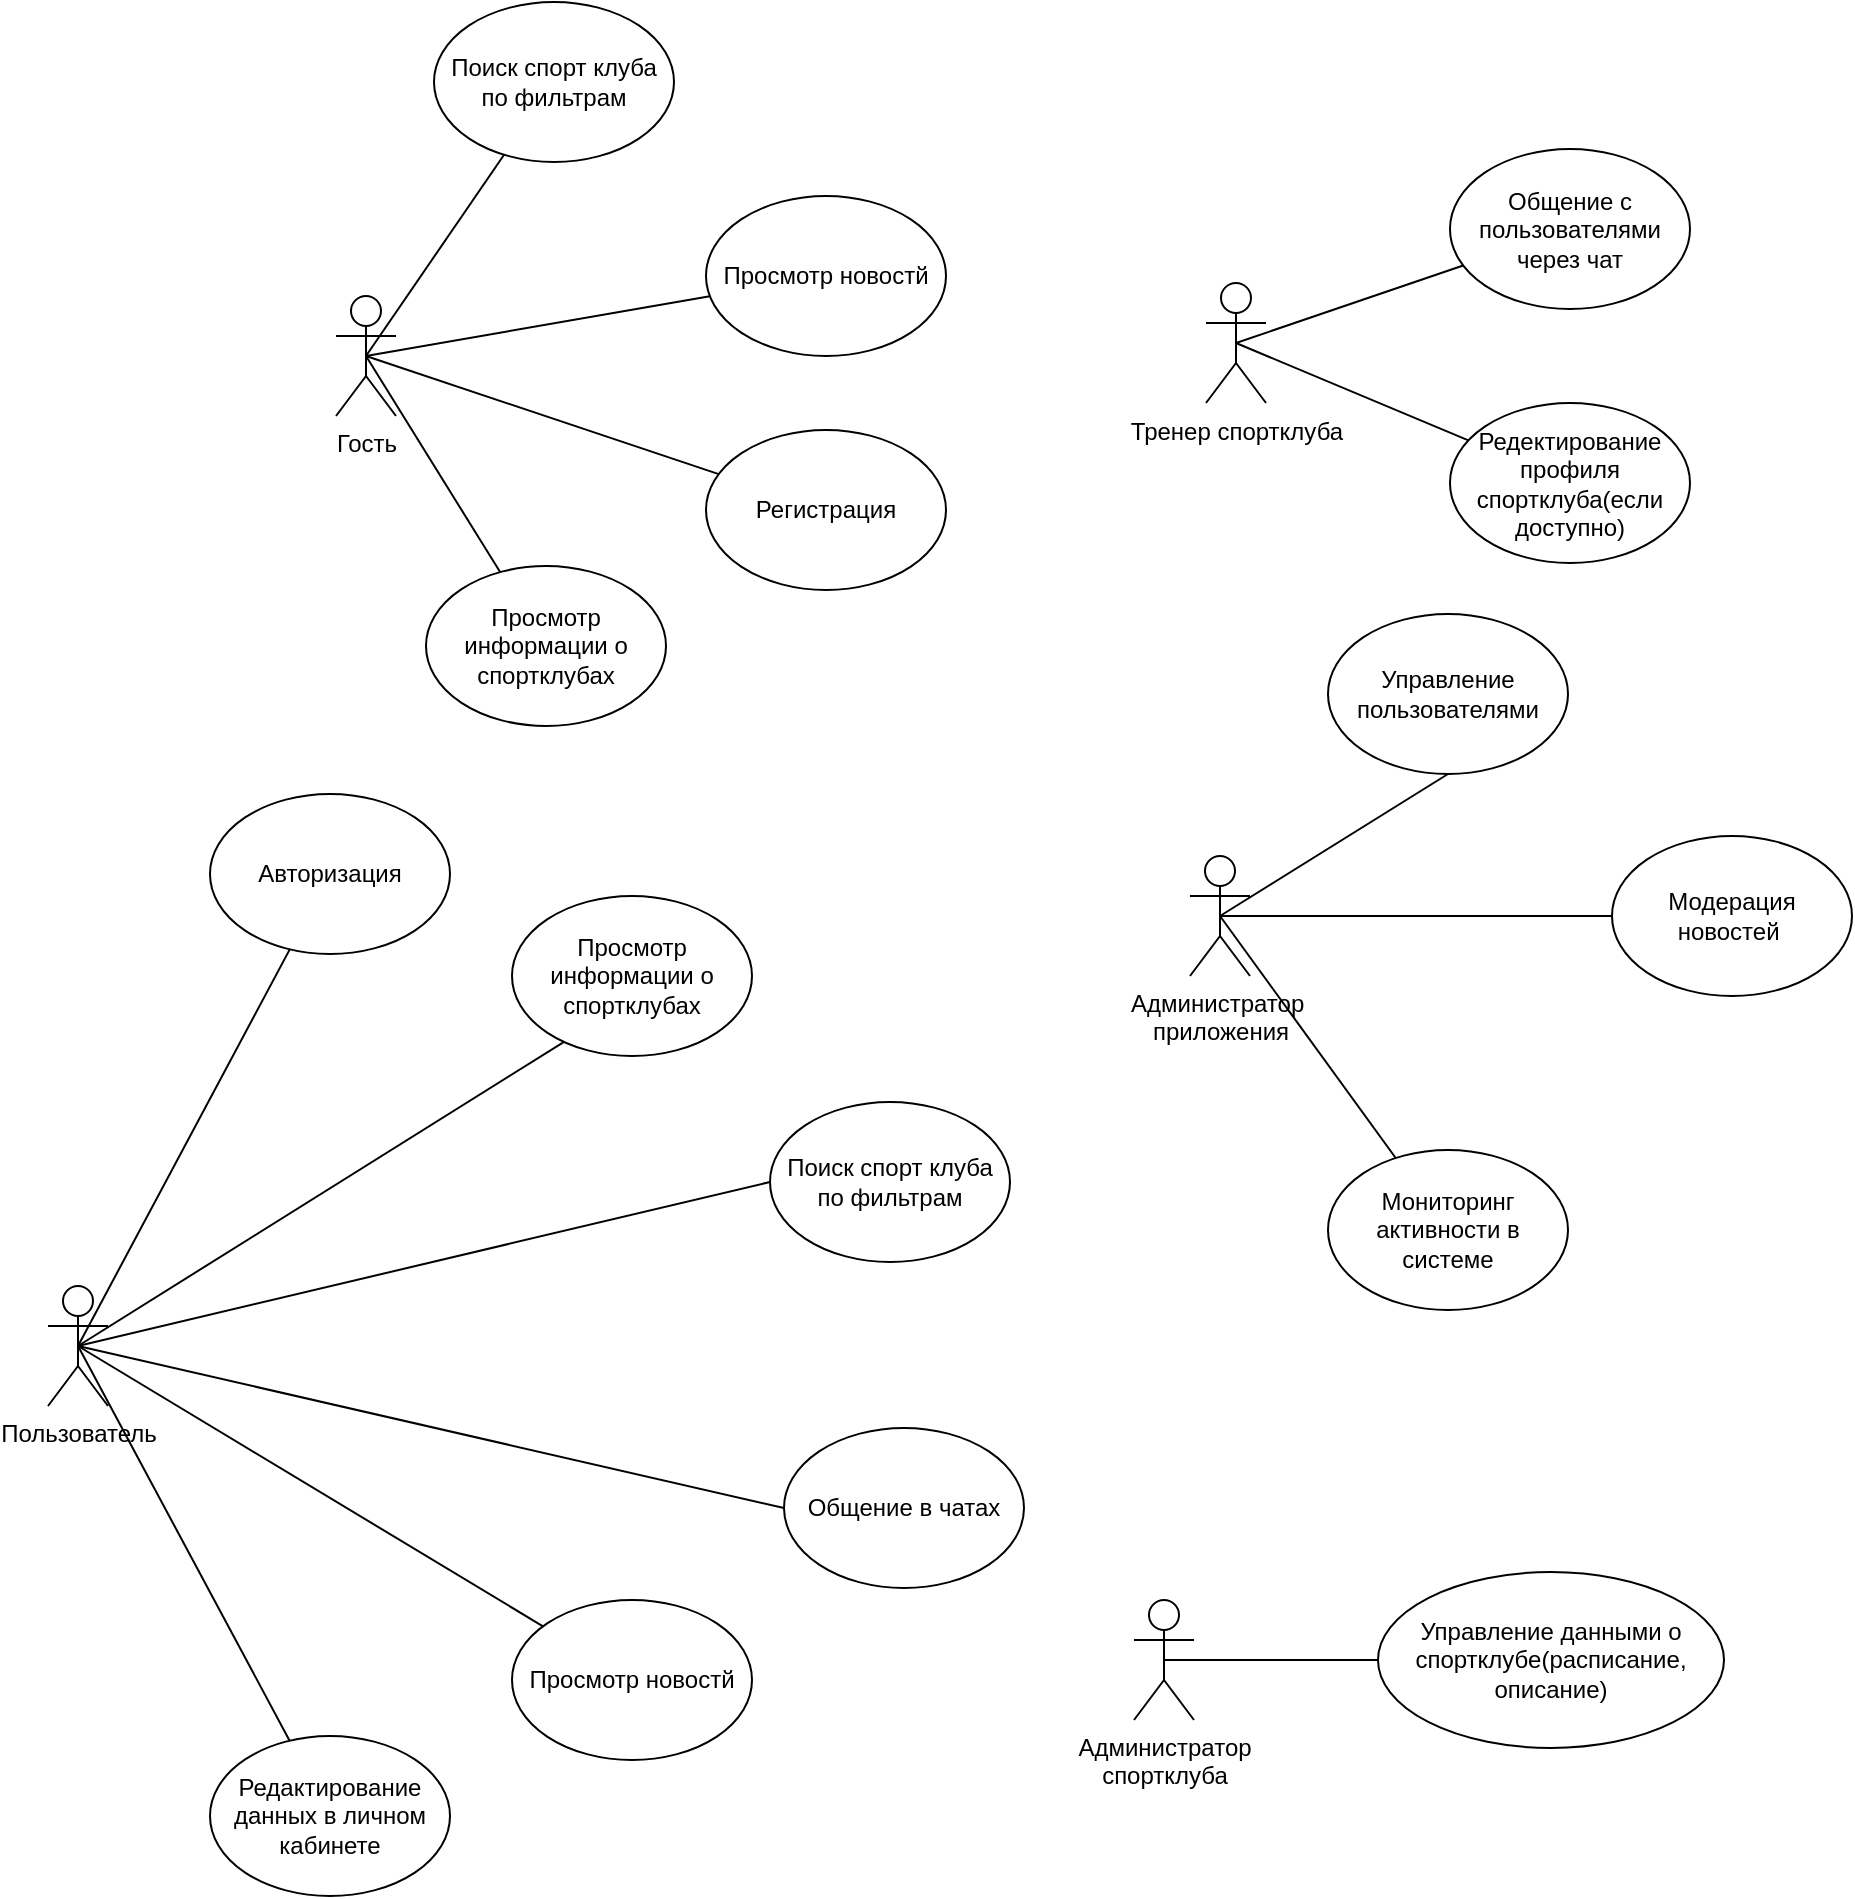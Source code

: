 <mxfile version="25.0.2">
  <diagram name="Страница — 1" id="kAY8UzrPIUPhwy_GVgdr">
    <mxGraphModel dx="1750" dy="1035" grid="0" gridSize="10" guides="1" tooltips="1" connect="1" arrows="1" fold="1" page="1" pageScale="1" pageWidth="3300" pageHeight="4681" math="0" shadow="0">
      <root>
        <mxCell id="0" />
        <mxCell id="1" parent="0" />
        <mxCell id="OwBUdqEV5IOo7M43Ts_T-9" style="rounded=0;orthogonalLoop=1;jettySize=auto;html=1;exitX=0.5;exitY=0.5;exitDx=0;exitDy=0;exitPerimeter=0;endArrow=none;endFill=0;" parent="1" source="OwBUdqEV5IOo7M43Ts_T-2" target="OwBUdqEV5IOo7M43Ts_T-3" edge="1">
          <mxGeometry relative="1" as="geometry" />
        </mxCell>
        <mxCell id="OwBUdqEV5IOo7M43Ts_T-10" style="rounded=0;orthogonalLoop=1;jettySize=auto;html=1;exitX=0.5;exitY=0.5;exitDx=0;exitDy=0;exitPerimeter=0;entryX=0.247;entryY=0.883;entryDx=0;entryDy=0;entryPerimeter=0;endArrow=none;endFill=0;" parent="1" source="OwBUdqEV5IOo7M43Ts_T-2" target="OwBUdqEV5IOo7M43Ts_T-4" edge="1">
          <mxGeometry relative="1" as="geometry" />
        </mxCell>
        <mxCell id="OwBUdqEV5IOo7M43Ts_T-11" style="rounded=0;orthogonalLoop=1;jettySize=auto;html=1;exitX=0.5;exitY=0.5;exitDx=0;exitDy=0;exitPerimeter=0;entryX=0;entryY=0.5;entryDx=0;entryDy=0;endArrow=none;endFill=0;" parent="1" source="OwBUdqEV5IOo7M43Ts_T-2" target="OwBUdqEV5IOo7M43Ts_T-5" edge="1">
          <mxGeometry relative="1" as="geometry" />
        </mxCell>
        <mxCell id="OwBUdqEV5IOo7M43Ts_T-12" style="rounded=0;orthogonalLoop=1;jettySize=auto;html=1;exitX=0.5;exitY=0.5;exitDx=0;exitDy=0;exitPerimeter=0;entryX=0;entryY=0.5;entryDx=0;entryDy=0;endArrow=none;endFill=0;" parent="1" source="OwBUdqEV5IOo7M43Ts_T-2" target="OwBUdqEV5IOo7M43Ts_T-6" edge="1">
          <mxGeometry relative="1" as="geometry" />
        </mxCell>
        <mxCell id="OwBUdqEV5IOo7M43Ts_T-13" style="rounded=0;orthogonalLoop=1;jettySize=auto;html=1;exitX=0.5;exitY=0.5;exitDx=0;exitDy=0;exitPerimeter=0;endArrow=none;endFill=0;" parent="1" source="OwBUdqEV5IOo7M43Ts_T-2" target="OwBUdqEV5IOo7M43Ts_T-7" edge="1">
          <mxGeometry relative="1" as="geometry" />
        </mxCell>
        <mxCell id="OwBUdqEV5IOo7M43Ts_T-14" style="rounded=0;orthogonalLoop=1;jettySize=auto;html=1;exitX=0.5;exitY=0.5;exitDx=0;exitDy=0;exitPerimeter=0;endArrow=none;endFill=0;" parent="1" source="OwBUdqEV5IOo7M43Ts_T-2" target="OwBUdqEV5IOo7M43Ts_T-8" edge="1">
          <mxGeometry relative="1" as="geometry" />
        </mxCell>
        <mxCell id="OwBUdqEV5IOo7M43Ts_T-2" value="Пользователь" style="shape=umlActor;verticalLabelPosition=bottom;verticalAlign=top;html=1;outlineConnect=0;" parent="1" vertex="1">
          <mxGeometry x="728" y="1132" width="30" height="60" as="geometry" />
        </mxCell>
        <mxCell id="OwBUdqEV5IOo7M43Ts_T-3" value="Авторизация" style="ellipse;whiteSpace=wrap;html=1;" parent="1" vertex="1">
          <mxGeometry x="809" y="886" width="120" height="80" as="geometry" />
        </mxCell>
        <mxCell id="OwBUdqEV5IOo7M43Ts_T-4" value="Просмотр информации о спортклубах" style="ellipse;whiteSpace=wrap;html=1;" parent="1" vertex="1">
          <mxGeometry x="960" y="937" width="120" height="80" as="geometry" />
        </mxCell>
        <mxCell id="OwBUdqEV5IOo7M43Ts_T-5" value="Поиск спорт клуба по фильтрам" style="ellipse;whiteSpace=wrap;html=1;" parent="1" vertex="1">
          <mxGeometry x="1089" y="1040" width="120" height="80" as="geometry" />
        </mxCell>
        <mxCell id="OwBUdqEV5IOo7M43Ts_T-6" value="Общение в чатах" style="ellipse;whiteSpace=wrap;html=1;" parent="1" vertex="1">
          <mxGeometry x="1096" y="1203" width="120" height="80" as="geometry" />
        </mxCell>
        <mxCell id="OwBUdqEV5IOo7M43Ts_T-7" value="Просмотр новостй" style="ellipse;whiteSpace=wrap;html=1;" parent="1" vertex="1">
          <mxGeometry x="960" y="1289" width="120" height="80" as="geometry" />
        </mxCell>
        <mxCell id="OwBUdqEV5IOo7M43Ts_T-8" value="Редактирование данных в личном кабинете" style="ellipse;whiteSpace=wrap;html=1;" parent="1" vertex="1">
          <mxGeometry x="809" y="1357" width="120" height="80" as="geometry" />
        </mxCell>
        <mxCell id="OwBUdqEV5IOo7M43Ts_T-20" style="rounded=0;orthogonalLoop=1;jettySize=auto;html=1;exitX=0.5;exitY=0.5;exitDx=0;exitDy=0;exitPerimeter=0;endArrow=none;endFill=0;" parent="1" source="OwBUdqEV5IOo7M43Ts_T-15" target="OwBUdqEV5IOo7M43Ts_T-17" edge="1">
          <mxGeometry relative="1" as="geometry" />
        </mxCell>
        <mxCell id="OwBUdqEV5IOo7M43Ts_T-21" style="rounded=0;orthogonalLoop=1;jettySize=auto;html=1;exitX=0.5;exitY=0.5;exitDx=0;exitDy=0;exitPerimeter=0;entryX=0.5;entryY=1;entryDx=0;entryDy=0;endArrow=none;endFill=0;" parent="1" source="OwBUdqEV5IOo7M43Ts_T-15" target="OwBUdqEV5IOo7M43Ts_T-16" edge="1">
          <mxGeometry relative="1" as="geometry" />
        </mxCell>
        <mxCell id="OwBUdqEV5IOo7M43Ts_T-22" style="rounded=0;orthogonalLoop=1;jettySize=auto;html=1;exitX=0.5;exitY=0.5;exitDx=0;exitDy=0;exitPerimeter=0;endArrow=none;endFill=0;" parent="1" source="OwBUdqEV5IOo7M43Ts_T-15" target="OwBUdqEV5IOo7M43Ts_T-18" edge="1">
          <mxGeometry relative="1" as="geometry" />
        </mxCell>
        <mxCell id="OwBUdqEV5IOo7M43Ts_T-15" value="Администратор&amp;nbsp;&lt;div&gt;приложения&lt;/div&gt;" style="shape=umlActor;verticalLabelPosition=bottom;verticalAlign=top;html=1;outlineConnect=0;" parent="1" vertex="1">
          <mxGeometry x="1299" y="917" width="30" height="60" as="geometry" />
        </mxCell>
        <mxCell id="OwBUdqEV5IOo7M43Ts_T-16" value="Управление пользователями" style="ellipse;whiteSpace=wrap;html=1;" parent="1" vertex="1">
          <mxGeometry x="1368" y="796" width="120" height="80" as="geometry" />
        </mxCell>
        <mxCell id="OwBUdqEV5IOo7M43Ts_T-17" value="Модерация новостей&amp;nbsp;" style="ellipse;whiteSpace=wrap;html=1;" parent="1" vertex="1">
          <mxGeometry x="1510" y="907" width="120" height="80" as="geometry" />
        </mxCell>
        <mxCell id="OwBUdqEV5IOo7M43Ts_T-18" value="Мониторинг активности в системе" style="ellipse;whiteSpace=wrap;html=1;" parent="1" vertex="1">
          <mxGeometry x="1368" y="1064" width="120" height="80" as="geometry" />
        </mxCell>
        <mxCell id="OwBUdqEV5IOo7M43Ts_T-26" style="rounded=0;orthogonalLoop=1;jettySize=auto;html=1;exitX=0.5;exitY=0.5;exitDx=0;exitDy=0;exitPerimeter=0;endArrow=none;endFill=0;" parent="1" source="OwBUdqEV5IOo7M43Ts_T-23" target="OwBUdqEV5IOo7M43Ts_T-24" edge="1">
          <mxGeometry relative="1" as="geometry" />
        </mxCell>
        <mxCell id="OwBUdqEV5IOo7M43Ts_T-27" style="rounded=0;orthogonalLoop=1;jettySize=auto;html=1;exitX=0.5;exitY=0.5;exitDx=0;exitDy=0;exitPerimeter=0;endArrow=none;endFill=0;" parent="1" source="OwBUdqEV5IOo7M43Ts_T-23" target="OwBUdqEV5IOo7M43Ts_T-25" edge="1">
          <mxGeometry relative="1" as="geometry" />
        </mxCell>
        <mxCell id="OwBUdqEV5IOo7M43Ts_T-23" value="Тренер спортклуба" style="shape=umlActor;verticalLabelPosition=bottom;verticalAlign=top;html=1;outlineConnect=0;" parent="1" vertex="1">
          <mxGeometry x="1307" y="630.5" width="30" height="60" as="geometry" />
        </mxCell>
        <mxCell id="OwBUdqEV5IOo7M43Ts_T-24" value="Общение с пользователями через чат" style="ellipse;whiteSpace=wrap;html=1;" parent="1" vertex="1">
          <mxGeometry x="1429" y="563.5" width="120" height="80" as="geometry" />
        </mxCell>
        <mxCell id="OwBUdqEV5IOo7M43Ts_T-25" value="Редектирование профиля спортклуба(если доступно)" style="ellipse;whiteSpace=wrap;html=1;" parent="1" vertex="1">
          <mxGeometry x="1429" y="690.5" width="120" height="80" as="geometry" />
        </mxCell>
        <mxCell id="OwBUdqEV5IOo7M43Ts_T-31" style="edgeStyle=orthogonalEdgeStyle;rounded=0;orthogonalLoop=1;jettySize=auto;html=1;exitX=0.5;exitY=0.5;exitDx=0;exitDy=0;exitPerimeter=0;endArrow=none;endFill=0;" parent="1" source="OwBUdqEV5IOo7M43Ts_T-28" target="OwBUdqEV5IOo7M43Ts_T-29" edge="1">
          <mxGeometry relative="1" as="geometry" />
        </mxCell>
        <mxCell id="OwBUdqEV5IOo7M43Ts_T-28" value="Администратор&lt;div&gt;спортклуба&lt;/div&gt;" style="shape=umlActor;verticalLabelPosition=bottom;verticalAlign=top;html=1;outlineConnect=0;" parent="1" vertex="1">
          <mxGeometry x="1271" y="1289" width="30" height="60" as="geometry" />
        </mxCell>
        <mxCell id="OwBUdqEV5IOo7M43Ts_T-29" value="Управление данными о спортклубе(расписание, описание)" style="ellipse;whiteSpace=wrap;html=1;" parent="1" vertex="1">
          <mxGeometry x="1393" y="1275" width="173" height="88" as="geometry" />
        </mxCell>
        <mxCell id="OWWvcpb_kZUgMOVtDdM5-3" style="rounded=0;orthogonalLoop=1;jettySize=auto;html=1;exitX=0.5;exitY=0.5;exitDx=0;exitDy=0;exitPerimeter=0;endArrow=none;endFill=0;" edge="1" parent="1" source="OWWvcpb_kZUgMOVtDdM5-1" target="OWWvcpb_kZUgMOVtDdM5-2">
          <mxGeometry relative="1" as="geometry" />
        </mxCell>
        <mxCell id="OWWvcpb_kZUgMOVtDdM5-7" style="rounded=0;orthogonalLoop=1;jettySize=auto;html=1;exitX=0.5;exitY=0.5;exitDx=0;exitDy=0;exitPerimeter=0;endArrow=none;endFill=0;" edge="1" parent="1" source="OWWvcpb_kZUgMOVtDdM5-1" target="OWWvcpb_kZUgMOVtDdM5-6">
          <mxGeometry relative="1" as="geometry" />
        </mxCell>
        <mxCell id="OWWvcpb_kZUgMOVtDdM5-8" style="rounded=0;orthogonalLoop=1;jettySize=auto;html=1;exitX=0.5;exitY=0.5;exitDx=0;exitDy=0;exitPerimeter=0;endArrow=none;endFill=0;" edge="1" parent="1" source="OWWvcpb_kZUgMOVtDdM5-1" target="OWWvcpb_kZUgMOVtDdM5-5">
          <mxGeometry relative="1" as="geometry" />
        </mxCell>
        <mxCell id="OWWvcpb_kZUgMOVtDdM5-9" style="rounded=0;orthogonalLoop=1;jettySize=auto;html=1;exitX=0.5;exitY=0.5;exitDx=0;exitDy=0;exitPerimeter=0;endArrow=none;endFill=0;" edge="1" parent="1" source="OWWvcpb_kZUgMOVtDdM5-1" target="OWWvcpb_kZUgMOVtDdM5-4">
          <mxGeometry relative="1" as="geometry" />
        </mxCell>
        <mxCell id="OWWvcpb_kZUgMOVtDdM5-1" value="Гость" style="shape=umlActor;verticalLabelPosition=bottom;verticalAlign=top;html=1;outlineConnect=0;" vertex="1" parent="1">
          <mxGeometry x="872" y="637" width="30" height="60" as="geometry" />
        </mxCell>
        <mxCell id="OWWvcpb_kZUgMOVtDdM5-2" value="Регистрация" style="ellipse;whiteSpace=wrap;html=1;" vertex="1" parent="1">
          <mxGeometry x="1057" y="704" width="120" height="80" as="geometry" />
        </mxCell>
        <mxCell id="OWWvcpb_kZUgMOVtDdM5-4" value="Просмотр информации о спортклубах" style="ellipse;whiteSpace=wrap;html=1;" vertex="1" parent="1">
          <mxGeometry x="917" y="772" width="120" height="80" as="geometry" />
        </mxCell>
        <mxCell id="OWWvcpb_kZUgMOVtDdM5-5" value="Поиск спорт клуба по фильтрам" style="ellipse;whiteSpace=wrap;html=1;" vertex="1" parent="1">
          <mxGeometry x="921" y="490" width="120" height="80" as="geometry" />
        </mxCell>
        <mxCell id="OWWvcpb_kZUgMOVtDdM5-6" value="Просмотр новостй" style="ellipse;whiteSpace=wrap;html=1;" vertex="1" parent="1">
          <mxGeometry x="1057" y="587" width="120" height="80" as="geometry" />
        </mxCell>
      </root>
    </mxGraphModel>
  </diagram>
</mxfile>
